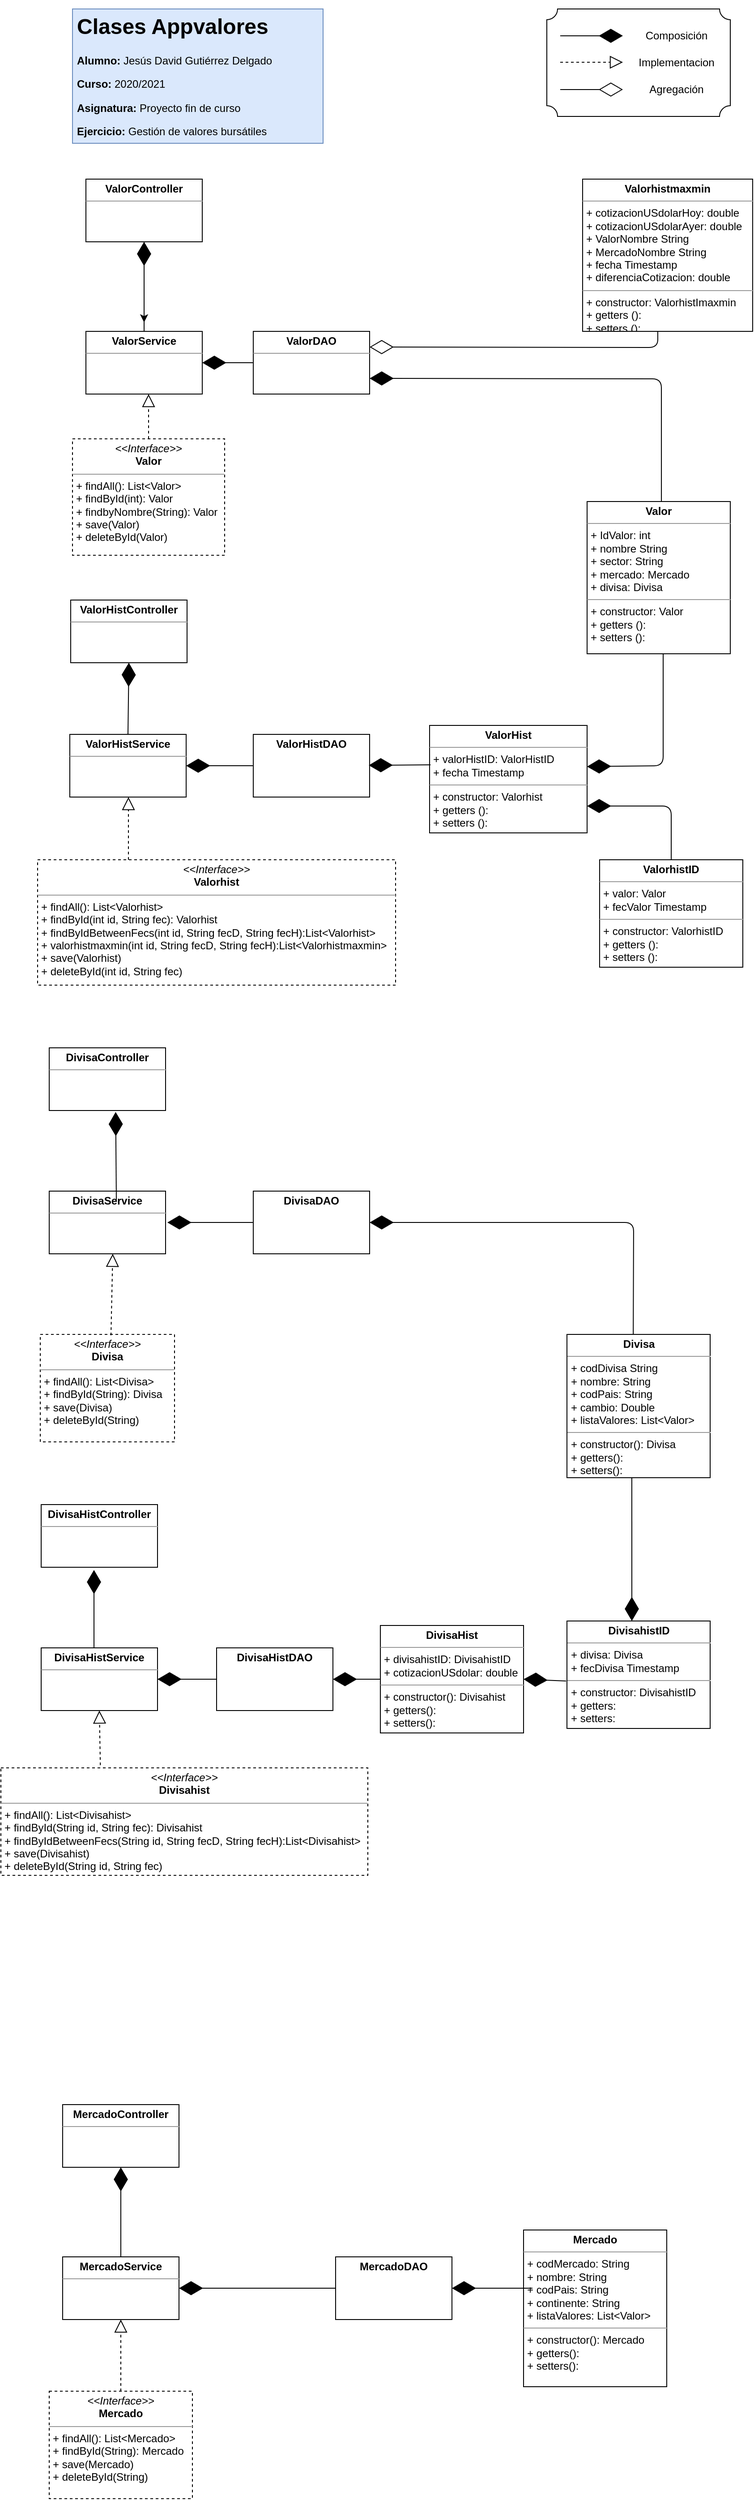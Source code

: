 <mxfile version="14.6.13" type="device"><diagram id="M0HhL15EOe84fmGE7f97" name="Page-1"><mxGraphModel dx="1833" dy="534" grid="1" gridSize="10" guides="1" tooltips="1" connect="1" arrows="1" fold="1" page="1" pageScale="1" pageWidth="827" pageHeight="1169" math="0" shadow="0"><root><mxCell id="0"/><mxCell id="1" parent="0"/><mxCell id="D5wOQQXLZJchXX-Ra0Hc-1" value="&lt;h1&gt;Clases Appvalores&lt;/h1&gt;&lt;p&gt;&lt;b&gt;Alumno:&lt;/b&gt;&amp;nbsp;Jesús David Gutiérrez Delgado&lt;/p&gt;&lt;p&gt;&lt;b&gt;Curso:&amp;nbsp;&lt;/b&gt;2020/2021&lt;/p&gt;&lt;p&gt;&lt;b&gt;Asignatura:&lt;/b&gt;&amp;nbsp;Proyecto fin de curso&lt;/p&gt;&lt;p&gt;&lt;b&gt;Ejercicio:&lt;/b&gt;&amp;nbsp;Gestión de valores bursátiles&lt;br&gt;&lt;br&gt;&lt;/p&gt;" style="text;html=1;strokeColor=#6c8ebf;fillColor=#dae8fc;spacing=5;spacingTop=-20;whiteSpace=wrap;overflow=hidden;rounded=0;" parent="1" vertex="1"><mxGeometry x="50" y="40" width="280" height="150" as="geometry"/></mxCell><mxCell id="ja9i50WxrOEUuoVvhRzQ-2" value="&lt;p style=&quot;margin: 0px ; margin-top: 4px ; text-align: center&quot;&gt;&lt;i&gt;&amp;lt;&amp;lt;Interface&amp;gt;&amp;gt;&lt;/i&gt;&lt;br&gt;&lt;b&gt;Valor&lt;/b&gt;&lt;/p&gt;&lt;hr size=&quot;1&quot;&gt;&lt;p style=&quot;margin: 0px ; margin-left: 4px&quot;&gt;+ findAll(): List&amp;lt;Valor&amp;gt;&lt;br&gt;+ findById(int): Valor&lt;/p&gt;&lt;p style=&quot;margin: 0px ; margin-left: 4px&quot;&gt;+ findbyNombre(String): Valor&lt;/p&gt;&lt;p style=&quot;margin: 0px ; margin-left: 4px&quot;&gt;+ save(Valor)&lt;/p&gt;&lt;p style=&quot;margin: 0px ; margin-left: 4px&quot;&gt;+ deleteById(Valor)&lt;/p&gt;" style="verticalAlign=top;align=left;overflow=fill;fontSize=12;fontFamily=Helvetica;html=1;dashed=1;" parent="1" vertex="1"><mxGeometry x="50" y="520" width="170" height="130" as="geometry"/></mxCell><mxCell id="iULtR8oTs9GMMmBrVRzX-2" value="&lt;p style=&quot;margin: 0px ; margin-top: 4px ; text-align: center&quot;&gt;&lt;b&gt;Mercado&lt;/b&gt;&lt;/p&gt;&lt;hr size=&quot;1&quot;&gt;&lt;p style=&quot;margin: 0px ; margin-left: 4px&quot;&gt;+ codMercado: String&lt;/p&gt;&lt;p style=&quot;margin: 0px ; margin-left: 4px&quot;&gt;+ nombre: String&lt;br&gt;&lt;/p&gt;&lt;p style=&quot;margin: 0px ; margin-left: 4px&quot;&gt;+ codPais: String&lt;br&gt;&lt;/p&gt;&lt;p style=&quot;margin: 0px ; margin-left: 4px&quot;&gt;+ continente: String&lt;br&gt;&lt;/p&gt;&lt;p style=&quot;margin: 0px ; margin-left: 4px&quot;&gt;+ listaValores: List&amp;lt;Valor&amp;gt;&lt;/p&gt;&lt;hr size=&quot;1&quot;&gt;&lt;p style=&quot;margin: 0px ; margin-left: 4px&quot;&gt;+ constructor(): Mercado&lt;/p&gt;&lt;p style=&quot;margin: 0px ; margin-left: 4px&quot;&gt;+ getters():&lt;br&gt;&lt;/p&gt;&lt;p style=&quot;margin: 0px ; margin-left: 4px&quot;&gt;+ setters():&lt;br&gt;&lt;/p&gt;&lt;p style=&quot;margin: 0px ; margin-left: 4px&quot;&gt;&lt;br&gt;&lt;/p&gt;&lt;p style=&quot;margin: 0px ; margin-left: 4px&quot;&gt;&lt;br&gt;&lt;/p&gt;&lt;p style=&quot;margin: 0px ; margin-left: 4px&quot;&gt;&lt;br&gt;&lt;/p&gt;" style="verticalAlign=top;align=left;overflow=fill;fontSize=12;fontFamily=Helvetica;html=1;" parent="1" vertex="1"><mxGeometry x="554" y="2520" width="160" height="175" as="geometry"/></mxCell><mxCell id="sEj-22BC467qYOLQVu6z-1" value="&lt;p style=&quot;margin: 0px ; margin-top: 4px ; text-align: center&quot;&gt;&lt;i&gt;&amp;lt;&amp;lt;Interface&amp;gt;&amp;gt;&lt;/i&gt;&lt;br&gt;&lt;b&gt;Mercado&lt;/b&gt;&lt;/p&gt;&lt;hr size=&quot;1&quot;&gt;&lt;p style=&quot;margin: 0px 0px 0px 4px&quot;&gt;+ findAll(): List&amp;lt;Mercado&amp;gt;&lt;br&gt;+ findById(String): Mercado&lt;/p&gt;&lt;p style=&quot;margin: 0px 0px 0px 4px&quot;&gt;+ save(Mercado)&lt;/p&gt;&lt;p style=&quot;margin: 0px 0px 0px 4px&quot;&gt;+ deleteById(String)&lt;/p&gt;" style="verticalAlign=top;align=left;overflow=fill;fontSize=12;fontFamily=Helvetica;html=1;dashed=1;" parent="1" vertex="1"><mxGeometry x="24" y="2700" width="160" height="120" as="geometry"/></mxCell><mxCell id="sEj-22BC467qYOLQVu6z-2" value="&lt;p style=&quot;margin: 0px ; margin-top: 4px ; text-align: center&quot;&gt;&lt;i&gt;&amp;lt;&amp;lt;Interface&amp;gt;&amp;gt;&lt;/i&gt;&lt;br&gt;&lt;b&gt;Divisa&lt;/b&gt;&lt;/p&gt;&lt;hr size=&quot;1&quot;&gt;&lt;p style=&quot;margin: 0px 0px 0px 4px&quot;&gt;+ findAll(): List&amp;lt;Divisa&amp;gt;&lt;br&gt;+ findById(String): Divisa&lt;/p&gt;&lt;p style=&quot;margin: 0px 0px 0px 4px&quot;&gt;+ save(Divisa)&lt;/p&gt;&lt;p style=&quot;margin: 0px 0px 0px 4px&quot;&gt;+ deleteById(String)&lt;/p&gt;" style="verticalAlign=top;align=left;overflow=fill;fontSize=12;fontFamily=Helvetica;html=1;dashed=1;" parent="1" vertex="1"><mxGeometry x="14" y="1520" width="150" height="120" as="geometry"/></mxCell><mxCell id="sEj-22BC467qYOLQVu6z-12" value="&lt;p style=&quot;margin: 0px ; margin-top: 4px ; text-align: center&quot;&gt;&lt;b&gt;ValorHist&lt;/b&gt;&lt;/p&gt;&lt;hr size=&quot;1&quot;&gt;&lt;p style=&quot;margin: 0px ; margin-left: 4px&quot;&gt;+ valorHistID: ValorHistID&lt;/p&gt;&lt;p style=&quot;margin: 0px ; margin-left: 4px&quot;&gt;+ fecha Timestamp&lt;/p&gt;&lt;hr size=&quot;1&quot;&gt;&lt;p style=&quot;margin: 0px ; margin-left: 4px&quot;&gt;+ constructor: Valorhist&lt;/p&gt;&lt;p style=&quot;margin: 0px 0px 0px 4px&quot;&gt;+ getters ():&amp;nbsp;&lt;br&gt;&lt;/p&gt;&lt;p style=&quot;margin: 0px 0px 0px 4px&quot;&gt;+ setters ():&amp;nbsp;&lt;/p&gt;" style="verticalAlign=top;align=left;overflow=fill;fontSize=12;fontFamily=Helvetica;html=1;" parent="1" vertex="1"><mxGeometry x="449" y="840" width="176" height="120" as="geometry"/></mxCell><mxCell id="sEj-22BC467qYOLQVu6z-13" value="&lt;p style=&quot;margin: 0px ; margin-top: 4px ; text-align: center&quot;&gt;&lt;b&gt;DivisaHist&lt;/b&gt;&lt;/p&gt;&lt;hr size=&quot;1&quot;&gt;&lt;p style=&quot;margin: 0px ; margin-left: 4px&quot;&gt;+ divisahistID: DivisahistID&lt;/p&gt;&lt;p style=&quot;margin: 0px ; margin-left: 4px&quot;&gt;+ cotizacionUSdolar: double&lt;/p&gt;&lt;hr size=&quot;1&quot;&gt;&lt;p style=&quot;margin: 0px 0px 0px 4px&quot;&gt;+ constructor(): Divisahist&lt;/p&gt;&lt;p style=&quot;margin: 0px 0px 0px 4px&quot;&gt;+ getters():&lt;br&gt;&lt;/p&gt;&lt;p style=&quot;margin: 0px 0px 0px 4px&quot;&gt;+ setters():&lt;/p&gt;" style="verticalAlign=top;align=left;overflow=fill;fontSize=12;fontFamily=Helvetica;html=1;" parent="1" vertex="1"><mxGeometry x="394" y="1845" width="160" height="120" as="geometry"/></mxCell><mxCell id="31oM7BUeYAXzebiBjpgu-1" value="&lt;p style=&quot;margin: 0px ; margin-top: 4px ; text-align: center&quot;&gt;&lt;b&gt;ValorhistID&lt;/b&gt;&lt;/p&gt;&lt;hr size=&quot;1&quot;&gt;&lt;p style=&quot;margin: 0px ; margin-left: 4px&quot;&gt;+ valor: Valor&lt;/p&gt;&lt;p style=&quot;margin: 0px ; margin-left: 4px&quot;&gt;+ fecValor Timestamp&lt;/p&gt;&lt;hr size=&quot;1&quot;&gt;&lt;p style=&quot;margin: 0px ; margin-left: 4px&quot;&gt;+ constructor: ValorhistID&lt;/p&gt;&lt;p style=&quot;margin: 0px 0px 0px 4px&quot;&gt;+ getters ():&amp;nbsp;&lt;br&gt;&lt;/p&gt;&lt;p style=&quot;margin: 0px 0px 0px 4px&quot;&gt;+ setters ():&amp;nbsp;&lt;/p&gt;" style="verticalAlign=top;align=left;overflow=fill;fontSize=12;fontFamily=Helvetica;html=1;" parent="1" vertex="1"><mxGeometry x="639" y="990" width="160" height="120" as="geometry"/></mxCell><mxCell id="31oM7BUeYAXzebiBjpgu-2" value="&lt;p style=&quot;margin: 0px ; margin-top: 4px ; text-align: center&quot;&gt;&lt;b&gt;DivisahistID&lt;/b&gt;&lt;/p&gt;&lt;hr size=&quot;1&quot;&gt;&lt;p style=&quot;margin: 0px ; margin-left: 4px&quot;&gt;+ divisa: Divisa&lt;/p&gt;&lt;p style=&quot;margin: 0px ; margin-left: 4px&quot;&gt;+ fecDivisa Timestamp&lt;/p&gt;&lt;hr size=&quot;1&quot;&gt;&lt;p style=&quot;margin: 0px ; margin-left: 4px&quot;&gt;+ constructor: DivisahistID&lt;/p&gt;&lt;p style=&quot;margin: 0px 0px 0px 4px&quot;&gt;+ getters:&amp;nbsp;&lt;br&gt;&lt;/p&gt;&lt;p style=&quot;margin: 0px 0px 0px 4px&quot;&gt;+ setters:&amp;nbsp;&lt;/p&gt;" style="verticalAlign=top;align=left;overflow=fill;fontSize=12;fontFamily=Helvetica;html=1;" parent="1" vertex="1"><mxGeometry x="602.5" y="1840" width="160" height="120" as="geometry"/></mxCell><mxCell id="CCh3-SSnQXyFXcgUhFqh-1" value="&lt;p style=&quot;margin: 0px ; margin-top: 4px ; text-align: center&quot;&gt;&lt;b&gt;Valorhistmaxmin&lt;/b&gt;&lt;/p&gt;&lt;hr size=&quot;1&quot;&gt;&lt;p style=&quot;margin: 0px ; margin-left: 4px&quot;&gt;+ cotizacionUSdolarHoy: double&lt;br&gt;&lt;/p&gt;&lt;p style=&quot;margin: 0px ; margin-left: 4px&quot;&gt;+ cotizacionUSdolarAyer: double&lt;br&gt;&lt;/p&gt;&lt;p style=&quot;margin: 0px ; margin-left: 4px&quot;&gt;+ ValorNombre String&lt;br&gt;&lt;/p&gt;&lt;p style=&quot;margin: 0px ; margin-left: 4px&quot;&gt;+ MercadoNombre String&lt;br&gt;&lt;/p&gt;&lt;p style=&quot;margin: 0px ; margin-left: 4px&quot;&gt;+ fecha Timestamp&lt;br&gt;&lt;/p&gt;&lt;p style=&quot;margin: 0px ; margin-left: 4px&quot;&gt;+ diferenciaCotizacion: double&lt;br&gt;&lt;/p&gt;&lt;hr size=&quot;1&quot;&gt;&lt;p style=&quot;margin: 0px ; margin-left: 4px&quot;&gt;+ constructor: ValorhistImaxmin&lt;/p&gt;&lt;p style=&quot;margin: 0px 0px 0px 4px&quot;&gt;+ getters ():&amp;nbsp;&lt;br&gt;&lt;/p&gt;&lt;p style=&quot;margin: 0px 0px 0px 4px&quot;&gt;+ setters ():&amp;nbsp;&lt;/p&gt;" style="verticalAlign=top;align=left;overflow=fill;fontSize=12;fontFamily=Helvetica;html=1;" parent="1" vertex="1"><mxGeometry x="620" y="230" width="190" height="170" as="geometry"/></mxCell><mxCell id="CCh3-SSnQXyFXcgUhFqh-2" value="&lt;p style=&quot;margin: 0px ; margin-top: 4px ; text-align: center&quot;&gt;&lt;i&gt;&amp;lt;&amp;lt;Interface&amp;gt;&amp;gt;&lt;/i&gt;&lt;br&gt;&lt;b&gt;Divisahist&lt;/b&gt;&lt;/p&gt;&lt;hr size=&quot;1&quot;&gt;&lt;p style=&quot;margin: 0px 0px 0px 4px&quot;&gt;+ findAll(): List&amp;lt;Divisahist&amp;gt;&lt;br&gt;+ findById(String id, String fec): Divisahist&lt;/p&gt;&lt;p style=&quot;margin: 0px 0px 0px 4px&quot;&gt;+ findByIdBetweenFecs&lt;span&gt;(String id, String fecD, String fecH):&lt;/span&gt;&lt;span&gt;List&amp;lt;Divisahist&amp;gt;&lt;/span&gt;&lt;/p&gt;&lt;p style=&quot;margin: 0px 0px 0px 4px&quot;&gt;+ save(Divisahist)&lt;/p&gt;&lt;p style=&quot;margin: 0px 0px 0px 4px&quot;&gt;+ deleteById(String id, String fec)&lt;/p&gt;" style="verticalAlign=top;align=left;overflow=fill;fontSize=12;fontFamily=Helvetica;html=1;dashed=1;" parent="1" vertex="1"><mxGeometry x="-30" y="2004" width="410" height="120" as="geometry"/></mxCell><mxCell id="CCh3-SSnQXyFXcgUhFqh-3" value="&lt;p style=&quot;margin: 0px ; margin-top: 4px ; text-align: center&quot;&gt;&lt;i&gt;&amp;lt;&amp;lt;Interface&amp;gt;&amp;gt;&lt;/i&gt;&lt;br&gt;&lt;b&gt;Valorhist&lt;/b&gt;&lt;/p&gt;&lt;hr size=&quot;1&quot;&gt;&lt;p style=&quot;margin: 0px 0px 0px 4px&quot;&gt;+ findAll(): List&amp;lt;Valorhist&amp;gt;&lt;br&gt;+ findById(int id, String fec): Valorhist&lt;/p&gt;&lt;p style=&quot;margin: 0px 0px 0px 4px&quot;&gt;+ findByIdBetweenFecs&lt;span&gt;(int id, String fecD, String fecH):&lt;/span&gt;&lt;span&gt;List&amp;lt;Valorhist&amp;gt;&lt;/span&gt;&lt;/p&gt;&lt;p style=&quot;margin: 0px 0px 0px 4px&quot;&gt;+ valorhistmaxmin(int id, String fecD, String fecH):List&amp;lt;Valorhistmaxmin&amp;gt;&lt;span&gt;&lt;br&gt;&lt;/span&gt;&lt;/p&gt;&lt;p style=&quot;margin: 0px 0px 0px 4px&quot;&gt;+ save(Valorhist)&lt;/p&gt;&lt;p style=&quot;margin: 0px 0px 0px 4px&quot;&gt;+ deleteById(int id, String fec)&lt;/p&gt;" style="verticalAlign=top;align=left;overflow=fill;fontSize=12;fontFamily=Helvetica;html=1;dashed=1;" parent="1" vertex="1"><mxGeometry x="11" y="990" width="400" height="140" as="geometry"/></mxCell><mxCell id="6aQX88jJs6XCc48SPIS--3" style="edgeStyle=orthogonalEdgeStyle;rounded=0;orthogonalLoop=1;jettySize=auto;html=1;" parent="1" source="CCh3-SSnQXyFXcgUhFqh-4" edge="1"><mxGeometry relative="1" as="geometry"><mxPoint x="130" y="390" as="targetPoint"/></mxGeometry></mxCell><mxCell id="CCh3-SSnQXyFXcgUhFqh-4" value="&lt;p style=&quot;margin: 0px ; margin-top: 4px ; text-align: center&quot;&gt;&lt;b&gt;ValorService&lt;/b&gt;&lt;/p&gt;&lt;hr size=&quot;1&quot;&gt;&lt;p style=&quot;margin: 0px ; margin-left: 4px&quot;&gt;&lt;/p&gt;&lt;p style=&quot;margin: 0px ; margin-left: 4px&quot;&gt;&lt;br&gt;&lt;/p&gt;" style="verticalAlign=top;align=left;overflow=fill;fontSize=12;fontFamily=Helvetica;html=1;" parent="1" vertex="1"><mxGeometry x="65" y="400" width="130" height="70" as="geometry"/></mxCell><mxCell id="CCh3-SSnQXyFXcgUhFqh-6" value="&lt;p style=&quot;margin: 0px ; margin-top: 4px ; text-align: center&quot;&gt;&lt;b&gt;MercadoService&lt;/b&gt;&lt;/p&gt;&lt;hr size=&quot;1&quot;&gt;&lt;p style=&quot;margin: 0px ; margin-left: 4px&quot;&gt;&lt;/p&gt;&lt;p style=&quot;margin: 0px ; margin-left: 4px&quot;&gt;&lt;br&gt;&lt;/p&gt;" style="verticalAlign=top;align=left;overflow=fill;fontSize=12;fontFamily=Helvetica;html=1;" parent="1" vertex="1"><mxGeometry x="39" y="2550" width="130" height="70" as="geometry"/></mxCell><mxCell id="CCh3-SSnQXyFXcgUhFqh-8" value="&lt;p style=&quot;margin: 0px ; margin-top: 4px ; text-align: center&quot;&gt;&lt;b&gt;DivisaService&lt;/b&gt;&lt;/p&gt;&lt;hr size=&quot;1&quot;&gt;&lt;p style=&quot;margin: 0px ; margin-left: 4px&quot;&gt;&lt;/p&gt;&lt;p style=&quot;margin: 0px ; margin-left: 4px&quot;&gt;&lt;br&gt;&lt;/p&gt;" style="verticalAlign=top;align=left;overflow=fill;fontSize=12;fontFamily=Helvetica;html=1;" parent="1" vertex="1"><mxGeometry x="24" y="1360" width="130" height="70" as="geometry"/></mxCell><mxCell id="CCh3-SSnQXyFXcgUhFqh-13" value="&lt;p style=&quot;margin: 0px ; margin-top: 4px ; text-align: center&quot;&gt;&lt;b&gt;ValorController&lt;/b&gt;&lt;/p&gt;&lt;hr size=&quot;1&quot;&gt;&lt;p style=&quot;margin: 0px ; margin-left: 4px&quot;&gt;&lt;/p&gt;&lt;p style=&quot;margin: 0px ; margin-left: 4px&quot;&gt;&lt;br&gt;&lt;/p&gt;" style="verticalAlign=top;align=left;overflow=fill;fontSize=12;fontFamily=Helvetica;html=1;" parent="1" vertex="1"><mxGeometry x="65" y="230" width="130" height="70" as="geometry"/></mxCell><mxCell id="CCh3-SSnQXyFXcgUhFqh-14" value="&lt;p style=&quot;margin: 0px ; margin-top: 4px ; text-align: center&quot;&gt;&lt;b&gt;MercadoController&lt;/b&gt;&lt;/p&gt;&lt;hr size=&quot;1&quot;&gt;&lt;p style=&quot;margin: 0px ; margin-left: 4px&quot;&gt;&lt;/p&gt;&lt;p style=&quot;margin: 0px ; margin-left: 4px&quot;&gt;&lt;br&gt;&lt;/p&gt;" style="verticalAlign=top;align=left;overflow=fill;fontSize=12;fontFamily=Helvetica;html=1;" parent="1" vertex="1"><mxGeometry x="39" y="2380" width="130" height="70" as="geometry"/></mxCell><mxCell id="CCh3-SSnQXyFXcgUhFqh-15" value="&lt;p style=&quot;margin: 0px ; margin-top: 4px ; text-align: center&quot;&gt;&lt;b&gt;DivisaController&lt;/b&gt;&lt;/p&gt;&lt;hr size=&quot;1&quot;&gt;&lt;p style=&quot;margin: 0px ; margin-left: 4px&quot;&gt;&lt;/p&gt;&lt;p style=&quot;margin: 0px ; margin-left: 4px&quot;&gt;&lt;br&gt;&lt;/p&gt;" style="verticalAlign=top;align=left;overflow=fill;fontSize=12;fontFamily=Helvetica;html=1;" parent="1" vertex="1"><mxGeometry x="24" y="1200" width="130" height="70" as="geometry"/></mxCell><mxCell id="CCh3-SSnQXyFXcgUhFqh-16" value="&lt;p style=&quot;margin: 0px ; margin-top: 4px ; text-align: center&quot;&gt;&lt;b&gt;DivisaHistService&lt;/b&gt;&lt;/p&gt;&lt;hr size=&quot;1&quot;&gt;&lt;p style=&quot;margin: 0px ; margin-left: 4px&quot;&gt;&lt;/p&gt;&lt;p style=&quot;margin: 0px ; margin-left: 4px&quot;&gt;&lt;br&gt;&lt;/p&gt;" style="verticalAlign=top;align=left;overflow=fill;fontSize=12;fontFamily=Helvetica;html=1;" parent="1" vertex="1"><mxGeometry x="15" y="1870" width="130" height="70" as="geometry"/></mxCell><mxCell id="CCh3-SSnQXyFXcgUhFqh-17" value="&lt;p style=&quot;margin: 0px ; margin-top: 4px ; text-align: center&quot;&gt;&lt;b&gt;DivisaHistController&lt;/b&gt;&lt;/p&gt;&lt;hr size=&quot;1&quot;&gt;&lt;p style=&quot;margin: 0px ; margin-left: 4px&quot;&gt;&lt;/p&gt;&lt;p style=&quot;margin: 0px ; margin-left: 4px&quot;&gt;&lt;br&gt;&lt;/p&gt;" style="verticalAlign=top;align=left;overflow=fill;fontSize=12;fontFamily=Helvetica;html=1;" parent="1" vertex="1"><mxGeometry x="15" y="1710" width="130" height="70" as="geometry"/></mxCell><mxCell id="CCh3-SSnQXyFXcgUhFqh-21" value="&lt;p style=&quot;margin: 0px ; margin-top: 4px ; text-align: center&quot;&gt;&lt;b&gt;ValorHistService&lt;/b&gt;&lt;/p&gt;&lt;hr size=&quot;1&quot;&gt;&lt;p style=&quot;margin: 0px ; margin-left: 4px&quot;&gt;&lt;/p&gt;&lt;p style=&quot;margin: 0px ; margin-left: 4px&quot;&gt;&lt;br&gt;&lt;/p&gt;" style="verticalAlign=top;align=left;overflow=fill;fontSize=12;fontFamily=Helvetica;html=1;" parent="1" vertex="1"><mxGeometry x="47" y="850" width="130" height="70" as="geometry"/></mxCell><mxCell id="CCh3-SSnQXyFXcgUhFqh-24" value="&lt;p style=&quot;margin: 0px ; margin-top: 4px ; text-align: center&quot;&gt;&lt;b&gt;ValorHistController&lt;/b&gt;&lt;/p&gt;&lt;hr size=&quot;1&quot;&gt;&lt;p style=&quot;margin: 0px ; margin-left: 4px&quot;&gt;&lt;/p&gt;&lt;p style=&quot;margin: 0px ; margin-left: 4px&quot;&gt;&lt;br&gt;&lt;/p&gt;" style="verticalAlign=top;align=left;overflow=fill;fontSize=12;fontFamily=Helvetica;html=1;" parent="1" vertex="1"><mxGeometry x="48" y="700" width="130" height="70" as="geometry"/></mxCell><mxCell id="6aQX88jJs6XCc48SPIS--2" value="" style="endArrow=diamondThin;endFill=1;endSize=24;html=1;exitX=0.5;exitY=0;exitDx=0;exitDy=0;entryX=0.5;entryY=1;entryDx=0;entryDy=0;entryPerimeter=0;" parent="1" source="CCh3-SSnQXyFXcgUhFqh-4" target="CCh3-SSnQXyFXcgUhFqh-13" edge="1"><mxGeometry width="160" relative="1" as="geometry"><mxPoint x="129.5" y="390" as="sourcePoint"/><mxPoint x="130" y="310" as="targetPoint"/></mxGeometry></mxCell><mxCell id="6aQX88jJs6XCc48SPIS--5" value="" style="endArrow=diamondThin;endFill=1;endSize=24;html=1;exitX=0.5;exitY=0;exitDx=0;exitDy=0;entryX=0.5;entryY=1;entryDx=0;entryDy=0;" parent="1" target="CCh3-SSnQXyFXcgUhFqh-14" edge="1"><mxGeometry width="160" relative="1" as="geometry"><mxPoint x="104" y="2550" as="sourcePoint"/><mxPoint x="104" y="2460" as="targetPoint"/></mxGeometry></mxCell><mxCell id="6aQX88jJs6XCc48SPIS--7" value="" style="endArrow=diamondThin;endFill=1;endSize=24;html=1;exitX=0.5;exitY=0;exitDx=0;exitDy=0;entryX=0.571;entryY=1.024;entryDx=0;entryDy=0;entryPerimeter=0;" parent="1" target="CCh3-SSnQXyFXcgUhFqh-15" edge="1"><mxGeometry width="160" relative="1" as="geometry"><mxPoint x="99" y="1370" as="sourcePoint"/><mxPoint x="99" y="1280" as="targetPoint"/></mxGeometry></mxCell><mxCell id="6aQX88jJs6XCc48SPIS--9" value="" style="endArrow=diamondThin;endFill=1;endSize=24;html=1;entryX=0.454;entryY=1.043;entryDx=0;entryDy=0;entryPerimeter=0;exitX=0.454;exitY=0;exitDx=0;exitDy=0;exitPerimeter=0;" parent="1" source="CCh3-SSnQXyFXcgUhFqh-16" target="CCh3-SSnQXyFXcgUhFqh-17" edge="1"><mxGeometry width="160" relative="1" as="geometry"><mxPoint x="75" y="1860" as="sourcePoint"/><mxPoint x="75" y="1790" as="targetPoint"/></mxGeometry></mxCell><mxCell id="6aQX88jJs6XCc48SPIS--11" value="" style="endArrow=diamondThin;endFill=1;endSize=24;html=1;entryX=0.5;entryY=1;entryDx=0;entryDy=0;exitX=0.5;exitY=0;exitDx=0;exitDy=0;" parent="1" source="CCh3-SSnQXyFXcgUhFqh-21" target="CCh3-SSnQXyFXcgUhFqh-24" edge="1"><mxGeometry width="160" relative="1" as="geometry"><mxPoint x="113" y="840" as="sourcePoint"/><mxPoint x="113" y="790" as="targetPoint"/></mxGeometry></mxCell><mxCell id="l8LEh-kcMSrMeJmglo3Y-1" value="" style="endArrow=diamondThin;endFill=1;endSize=24;html=1;entryX=1;entryY=0.75;entryDx=0;entryDy=0;exitX=0.5;exitY=0;exitDx=0;exitDy=0;" parent="1" source="31oM7BUeYAXzebiBjpgu-1" target="sEj-22BC467qYOLQVu6z-12" edge="1"><mxGeometry width="160" relative="1" as="geometry"><mxPoint x="719" y="930" as="sourcePoint"/><mxPoint x="569" y="884.5" as="targetPoint"/><Array as="points"><mxPoint x="719" y="930"/></Array></mxGeometry></mxCell><mxCell id="l8LEh-kcMSrMeJmglo3Y-4" value="" style="endArrow=diamondThin;endFill=1;endSize=24;html=1;entryX=1;entryY=0.5;entryDx=0;entryDy=0;exitX=0;exitY=0.5;exitDx=0;exitDy=0;" parent="1" source="iZ5FxkilPYUdxTMa4_hy-8" target="CCh3-SSnQXyFXcgUhFqh-21" edge="1"><mxGeometry width="160" relative="1" as="geometry"><mxPoint x="237" y="885" as="sourcePoint"/><mxPoint x="303" y="885" as="targetPoint"/></mxGeometry></mxCell><mxCell id="l8LEh-kcMSrMeJmglo3Y-5" value="" style="endArrow=diamondThin;endFill=1;endSize=24;html=1;entryX=1;entryY=0.5;entryDx=0;entryDy=0;" parent="1" target="CCh3-SSnQXyFXcgUhFqh-16" edge="1"><mxGeometry width="160" relative="1" as="geometry"><mxPoint x="186" y="1905" as="sourcePoint"/><mxPoint x="165" y="1905" as="targetPoint"/></mxGeometry></mxCell><mxCell id="l8LEh-kcMSrMeJmglo3Y-8" value="&lt;p style=&quot;margin: 0px ; margin-top: 4px ; text-align: center&quot;&gt;&lt;b&gt;Valor&lt;/b&gt;&lt;/p&gt;&lt;hr size=&quot;1&quot;&gt;&lt;p style=&quot;margin: 0px ; margin-left: 4px&quot;&gt;+ IdValor: int&lt;/p&gt;&lt;p style=&quot;margin: 0px ; margin-left: 4px&quot;&gt;+ nombre String&lt;br&gt;&lt;/p&gt;&lt;p style=&quot;margin: 0px ; margin-left: 4px&quot;&gt;+ sector: String&lt;br&gt;&lt;/p&gt;&lt;p style=&quot;margin: 0px ; margin-left: 4px&quot;&gt;+ mercado: Mercado&lt;br&gt;&lt;/p&gt;&lt;p style=&quot;margin: 0px ; margin-left: 4px&quot;&gt;+ divisa: Divisa&lt;/p&gt;&lt;hr size=&quot;1&quot;&gt;&lt;p style=&quot;margin: 0px ; margin-left: 4px&quot;&gt;+ constructor: Valor&lt;/p&gt;&lt;p style=&quot;margin: 0px ; margin-left: 4px&quot;&gt;+ getters ():&amp;nbsp;&lt;br&gt;&lt;/p&gt;&lt;p style=&quot;margin: 0px ; margin-left: 4px&quot;&gt;+ setters ():&amp;nbsp;&lt;/p&gt;" style="verticalAlign=top;align=left;overflow=fill;fontSize=12;fontFamily=Helvetica;html=1;" parent="1" vertex="1"><mxGeometry x="625" y="590" width="160" height="170" as="geometry"/></mxCell><mxCell id="l8LEh-kcMSrMeJmglo3Y-9" value="" style="endArrow=diamondThin;endFill=1;endSize=24;html=1;exitX=0.519;exitY=0;exitDx=0;exitDy=0;exitPerimeter=0;entryX=1;entryY=0.75;entryDx=0;entryDy=0;" parent="1" source="l8LEh-kcMSrMeJmglo3Y-8" target="l8LEh-kcMSrMeJmglo3Y-15" edge="1"><mxGeometry width="160" relative="1" as="geometry"><mxPoint x="663" y="459.5" as="sourcePoint"/><mxPoint x="480" y="453" as="targetPoint"/><Array as="points"><mxPoint x="708" y="453"/></Array></mxGeometry></mxCell><mxCell id="l8LEh-kcMSrMeJmglo3Y-11" value="" style="endArrow=diamondThin;endFill=0;endSize=24;html=1;exitX=0.442;exitY=1;exitDx=0;exitDy=0;exitPerimeter=0;entryX=1;entryY=0.25;entryDx=0;entryDy=0;" parent="1" source="CCh3-SSnQXyFXcgUhFqh-1" target="l8LEh-kcMSrMeJmglo3Y-15" edge="1"><mxGeometry width="160" relative="1" as="geometry"><mxPoint x="656" y="400" as="sourcePoint"/><mxPoint x="470" y="418" as="targetPoint"/><Array as="points"><mxPoint x="704" y="418"/></Array></mxGeometry></mxCell><mxCell id="l8LEh-kcMSrMeJmglo3Y-12" value="" style="endArrow=diamondThin;endFill=1;endSize=24;html=1;entryX=1;entryY=0.5;entryDx=0;entryDy=0;" parent="1" target="l8LEh-kcMSrMeJmglo3Y-34" edge="1"><mxGeometry width="160" relative="1" as="geometry"><mxPoint x="564" y="2585" as="sourcePoint"/><mxPoint x="504" y="2595" as="targetPoint"/><Array as="points"/></mxGeometry></mxCell><mxCell id="l8LEh-kcMSrMeJmglo3Y-13" value="&lt;p style=&quot;margin: 0px ; margin-top: 4px ; text-align: center&quot;&gt;&lt;b&gt;Divisa&lt;/b&gt;&lt;/p&gt;&lt;hr size=&quot;1&quot;&gt;&lt;p style=&quot;margin: 0px ; margin-left: 4px&quot;&gt;+ codDivisa String&lt;/p&gt;&lt;p style=&quot;margin: 0px ; margin-left: 4px&quot;&gt;+ nombre: String&lt;br&gt;&lt;/p&gt;&lt;p style=&quot;margin: 0px ; margin-left: 4px&quot;&gt;+ codPais: String&lt;br&gt;&lt;/p&gt;&lt;p style=&quot;margin: 0px ; margin-left: 4px&quot;&gt;+ cambio: Double&lt;br&gt;&lt;/p&gt;&lt;p style=&quot;margin: 0px ; margin-left: 4px&quot;&gt;+ listaValores: List&amp;lt;Valor&amp;gt;&lt;br&gt;&lt;/p&gt;&lt;hr size=&quot;1&quot;&gt;&lt;p style=&quot;margin: 0px ; margin-left: 4px&quot;&gt;+ constructor(): Divisa&lt;/p&gt;&lt;p style=&quot;margin: 0px ; margin-left: 4px&quot;&gt;+ getters():&lt;br&gt;&lt;/p&gt;&lt;p style=&quot;margin: 0px ; margin-left: 4px&quot;&gt;+ setters():&lt;/p&gt;" style="verticalAlign=top;align=left;overflow=fill;fontSize=12;fontFamily=Helvetica;html=1;" parent="1" vertex="1"><mxGeometry x="602.5" y="1520" width="160" height="160" as="geometry"/></mxCell><mxCell id="l8LEh-kcMSrMeJmglo3Y-14" value="" style="endArrow=diamondThin;endFill=1;endSize=24;html=1;entryX=1;entryY=0.5;entryDx=0;entryDy=0;exitX=0.463;exitY=0;exitDx=0;exitDy=0;exitPerimeter=0;" parent="1" source="l8LEh-kcMSrMeJmglo3Y-13" target="l8LEh-kcMSrMeJmglo3Y-37" edge="1"><mxGeometry width="160" relative="1" as="geometry"><mxPoint x="620" y="1395" as="sourcePoint"/><mxPoint x="445" y="1395" as="targetPoint"/><Array as="points"><mxPoint x="677" y="1395"/></Array></mxGeometry></mxCell><mxCell id="l8LEh-kcMSrMeJmglo3Y-15" value="&lt;p style=&quot;margin: 0px ; margin-top: 4px ; text-align: center&quot;&gt;&lt;b&gt;ValorDAO&lt;/b&gt;&lt;/p&gt;&lt;hr size=&quot;1&quot;&gt;&lt;p style=&quot;margin: 0px ; margin-left: 4px&quot;&gt;&lt;/p&gt;&lt;p style=&quot;margin: 0px ; margin-left: 4px&quot;&gt;&lt;br&gt;&lt;/p&gt;" style="verticalAlign=top;align=left;overflow=fill;fontSize=12;fontFamily=Helvetica;html=1;" parent="1" vertex="1"><mxGeometry x="252" y="400" width="130" height="70" as="geometry"/></mxCell><mxCell id="l8LEh-kcMSrMeJmglo3Y-16" value="" style="endArrow=diamondThin;endFill=1;endSize=24;html=1;entryX=1;entryY=0.5;entryDx=0;entryDy=0;exitX=0;exitY=0.5;exitDx=0;exitDy=0;" parent="1" source="l8LEh-kcMSrMeJmglo3Y-15" target="CCh3-SSnQXyFXcgUhFqh-4" edge="1"><mxGeometry width="160" relative="1" as="geometry"><mxPoint x="301" y="440" as="sourcePoint"/><mxPoint x="231" y="440" as="targetPoint"/></mxGeometry></mxCell><mxCell id="l8LEh-kcMSrMeJmglo3Y-17" value="" style="verticalLabelPosition=bottom;verticalAlign=top;html=1;shape=mxgraph.basic.plaque;dx=6;" parent="1" vertex="1"><mxGeometry x="580" y="40" width="205" height="120" as="geometry"/></mxCell><mxCell id="l8LEh-kcMSrMeJmglo3Y-18" value="" style="endArrow=diamondThin;endFill=1;endSize=24;html=1;entryX=0.5;entryY=1;entryDx=0;entryDy=0;entryPerimeter=0;" parent="1" edge="1"><mxGeometry width="160" relative="1" as="geometry"><mxPoint x="595" y="70" as="sourcePoint"/><mxPoint x="665" y="70" as="targetPoint"/></mxGeometry></mxCell><mxCell id="l8LEh-kcMSrMeJmglo3Y-19" value="Composición" style="text;html=1;strokeColor=none;fillColor=none;align=center;verticalAlign=middle;whiteSpace=wrap;rounded=0;" parent="1" vertex="1"><mxGeometry x="705" y="60" width="40" height="20" as="geometry"/></mxCell><mxCell id="l8LEh-kcMSrMeJmglo3Y-26" value="" style="endArrow=block;dashed=1;endFill=0;endSize=12;html=1;exitX=0.5;exitY=0;exitDx=0;exitDy=0;" parent="1" source="ja9i50WxrOEUuoVvhRzQ-2" edge="1"><mxGeometry width="160" relative="1" as="geometry"><mxPoint x="134" y="530" as="sourcePoint"/><mxPoint x="135" y="470" as="targetPoint"/></mxGeometry></mxCell><mxCell id="l8LEh-kcMSrMeJmglo3Y-27" value="Implementacion" style="text;html=1;strokeColor=none;fillColor=none;align=center;verticalAlign=middle;whiteSpace=wrap;rounded=0;" parent="1" vertex="1"><mxGeometry x="705" y="90" width="40" height="20" as="geometry"/></mxCell><mxCell id="l8LEh-kcMSrMeJmglo3Y-28" value="" style="endArrow=block;dashed=1;endFill=0;endSize=12;html=1;" parent="1" edge="1"><mxGeometry width="160" relative="1" as="geometry"><mxPoint x="595" y="99.5" as="sourcePoint"/><mxPoint x="665" y="99.5" as="targetPoint"/></mxGeometry></mxCell><mxCell id="l8LEh-kcMSrMeJmglo3Y-30" value="" style="endArrow=diamondThin;endFill=0;endSize=24;html=1;" parent="1" edge="1"><mxGeometry width="160" relative="1" as="geometry"><mxPoint x="595" y="130" as="sourcePoint"/><mxPoint x="665" y="130" as="targetPoint"/></mxGeometry></mxCell><mxCell id="l8LEh-kcMSrMeJmglo3Y-31" value="Agregación" style="text;html=1;strokeColor=none;fillColor=none;align=center;verticalAlign=middle;whiteSpace=wrap;rounded=0;" parent="1" vertex="1"><mxGeometry x="705" y="120" width="40" height="20" as="geometry"/></mxCell><mxCell id="l8LEh-kcMSrMeJmglo3Y-32" value="" style="endArrow=block;dashed=1;endFill=0;endSize=12;html=1;entryX=0.546;entryY=1;entryDx=0;entryDy=0;entryPerimeter=0;" parent="1" target="CCh3-SSnQXyFXcgUhFqh-8" edge="1"><mxGeometry width="160" relative="1" as="geometry"><mxPoint x="93" y="1521" as="sourcePoint"/><mxPoint x="89" y="1430" as="targetPoint"/></mxGeometry></mxCell><mxCell id="l8LEh-kcMSrMeJmglo3Y-34" value="&lt;p style=&quot;margin: 0px ; margin-top: 4px ; text-align: center&quot;&gt;&lt;b&gt;MercadoDAO&lt;/b&gt;&lt;/p&gt;" style="verticalAlign=top;align=left;overflow=fill;fontSize=12;fontFamily=Helvetica;html=1;" parent="1" vertex="1"><mxGeometry x="344" y="2550" width="130" height="70" as="geometry"/></mxCell><mxCell id="l8LEh-kcMSrMeJmglo3Y-35" value="" style="endArrow=diamondThin;endFill=1;endSize=24;html=1;entryX=1;entryY=0.5;entryDx=0;entryDy=0;exitX=0;exitY=0.5;exitDx=0;exitDy=0;" parent="1" source="l8LEh-kcMSrMeJmglo3Y-34" target="CCh3-SSnQXyFXcgUhFqh-6" edge="1"><mxGeometry width="160" relative="1" as="geometry"><mxPoint x="304" y="2585" as="sourcePoint"/><mxPoint x="178" y="2584.5" as="targetPoint"/><Array as="points"/></mxGeometry></mxCell><mxCell id="l8LEh-kcMSrMeJmglo3Y-37" value="&lt;p style=&quot;margin: 0px ; margin-top: 4px ; text-align: center&quot;&gt;&lt;b&gt;DivisaDAO&lt;/b&gt;&lt;/p&gt;" style="verticalAlign=top;align=left;overflow=fill;fontSize=12;fontFamily=Helvetica;html=1;" parent="1" vertex="1"><mxGeometry x="252" y="1360" width="130" height="70" as="geometry"/></mxCell><mxCell id="l8LEh-kcMSrMeJmglo3Y-38" value="" style="endArrow=diamondThin;endFill=1;endSize=24;html=1;exitX=0;exitY=0.5;exitDx=0;exitDy=0;" parent="1" source="l8LEh-kcMSrMeJmglo3Y-37" edge="1"><mxGeometry width="160" relative="1" as="geometry"><mxPoint x="265" y="1402" as="sourcePoint"/><mxPoint x="156" y="1395" as="targetPoint"/></mxGeometry></mxCell><mxCell id="iZ5FxkilPYUdxTMa4_hy-2" value="" style="edgeStyle=orthogonalEdgeStyle;rounded=0;orthogonalLoop=1;jettySize=auto;html=1;" parent="1" source="iZ5FxkilPYUdxTMa4_hy-1" target="CCh3-SSnQXyFXcgUhFqh-16" edge="1"><mxGeometry relative="1" as="geometry"/></mxCell><mxCell id="iZ5FxkilPYUdxTMa4_hy-1" value="&lt;p style=&quot;margin: 0px ; margin-top: 4px ; text-align: center&quot;&gt;&lt;b&gt;DivisaHistDAO&lt;/b&gt;&lt;/p&gt;" style="verticalAlign=top;align=left;overflow=fill;fontSize=12;fontFamily=Helvetica;html=1;" parent="1" vertex="1"><mxGeometry x="211" y="1870" width="130" height="70" as="geometry"/></mxCell><mxCell id="iZ5FxkilPYUdxTMa4_hy-6" value="" style="endArrow=diamondThin;endFill=1;endSize=24;html=1;entryX=1;entryY=0.5;entryDx=0;entryDy=0;exitX=0;exitY=0.5;exitDx=0;exitDy=0;" parent="1" source="sEj-22BC467qYOLQVu6z-13" target="iZ5FxkilPYUdxTMa4_hy-1" edge="1"><mxGeometry width="160" relative="1" as="geometry"><mxPoint x="400" y="1904.5" as="sourcePoint"/><mxPoint x="356" y="1904.5" as="targetPoint"/></mxGeometry></mxCell><mxCell id="iZ5FxkilPYUdxTMa4_hy-7" value="" style="endArrow=block;dashed=1;endFill=0;endSize=12;html=1;entryX=0.5;entryY=1;entryDx=0;entryDy=0;exitX=0.271;exitY=-0.025;exitDx=0;exitDy=0;exitPerimeter=0;" parent="1" source="CCh3-SSnQXyFXcgUhFqh-2" target="CCh3-SSnQXyFXcgUhFqh-16" edge="1"><mxGeometry width="160" relative="1" as="geometry"><mxPoint x="76" y="1985" as="sourcePoint"/><mxPoint x="76" y="1965" as="targetPoint"/></mxGeometry></mxCell><mxCell id="iZ5FxkilPYUdxTMa4_hy-8" value="&lt;p style=&quot;margin: 0px ; margin-top: 4px ; text-align: center&quot;&gt;&lt;b&gt;ValorHistDAO&lt;/b&gt;&lt;/p&gt;" style="verticalAlign=top;align=left;overflow=fill;fontSize=12;fontFamily=Helvetica;html=1;" parent="1" vertex="1"><mxGeometry x="252" y="850" width="130" height="70" as="geometry"/></mxCell><mxCell id="iZ5FxkilPYUdxTMa4_hy-9" value="" style="endArrow=diamondThin;endFill=1;endSize=24;html=1;entryX=1;entryY=0.5;entryDx=0;entryDy=0;exitX=0.006;exitY=0.367;exitDx=0;exitDy=0;exitPerimeter=0;" parent="1" source="sEj-22BC467qYOLQVu6z-12" edge="1"><mxGeometry width="160" relative="1" as="geometry"><mxPoint x="441" y="884.5" as="sourcePoint"/><mxPoint x="381" y="884.5" as="targetPoint"/></mxGeometry></mxCell><mxCell id="iZ5FxkilPYUdxTMa4_hy-10" value="" style="endArrow=block;dashed=1;endFill=0;endSize=12;html=1;entryX=0.504;entryY=1;entryDx=0;entryDy=0;entryPerimeter=0;" parent="1" target="CCh3-SSnQXyFXcgUhFqh-21" edge="1"><mxGeometry width="160" relative="1" as="geometry"><mxPoint x="112.5" y="990" as="sourcePoint"/><mxPoint x="112.5" y="930" as="targetPoint"/></mxGeometry></mxCell><mxCell id="cHkvtyvpbol9bCpiS9jw-1" value="" style="endArrow=block;dashed=1;endFill=0;endSize=12;html=1;exitX=0.5;exitY=0;exitDx=0;exitDy=0;entryX=0.5;entryY=1;entryDx=0;entryDy=0;" edge="1" parent="1" source="sEj-22BC467qYOLQVu6z-1" target="CCh3-SSnQXyFXcgUhFqh-6"><mxGeometry width="160" relative="1" as="geometry"><mxPoint x="103.5" y="2680" as="sourcePoint"/><mxPoint x="103.5" y="2630" as="targetPoint"/></mxGeometry></mxCell><mxCell id="cHkvtyvpbol9bCpiS9jw-3" value="" style="endArrow=diamondThin;endFill=1;endSize=24;html=1;entryX=1;entryY=0.383;entryDx=0;entryDy=0;entryPerimeter=0;" edge="1" parent="1" target="sEj-22BC467qYOLQVu6z-12"><mxGeometry width="160" relative="1" as="geometry"><mxPoint x="710" y="760" as="sourcePoint"/><mxPoint x="640" y="890" as="targetPoint"/><Array as="points"><mxPoint x="710" y="885"/></Array></mxGeometry></mxCell><mxCell id="cHkvtyvpbol9bCpiS9jw-4" value="" style="endArrow=diamondThin;endFill=1;endSize=24;html=1;entryX=1;entryY=0.5;entryDx=0;entryDy=0;exitX=-0.006;exitY=0.558;exitDx=0;exitDy=0;exitPerimeter=0;" edge="1" parent="1" source="31oM7BUeYAXzebiBjpgu-2" target="sEj-22BC467qYOLQVu6z-13"><mxGeometry width="160" relative="1" as="geometry"><mxPoint x="620" y="1905" as="sourcePoint"/><mxPoint x="574" y="1904.5" as="targetPoint"/></mxGeometry></mxCell><mxCell id="cHkvtyvpbol9bCpiS9jw-5" value="" style="endArrow=diamondThin;endFill=1;endSize=24;html=1;exitX=0.453;exitY=1;exitDx=0;exitDy=0;exitPerimeter=0;" edge="1" parent="1" source="l8LEh-kcMSrMeJmglo3Y-13"><mxGeometry width="160" relative="1" as="geometry"><mxPoint x="705" y="1740" as="sourcePoint"/><mxPoint x="675" y="1840" as="targetPoint"/></mxGeometry></mxCell></root></mxGraphModel></diagram></mxfile>